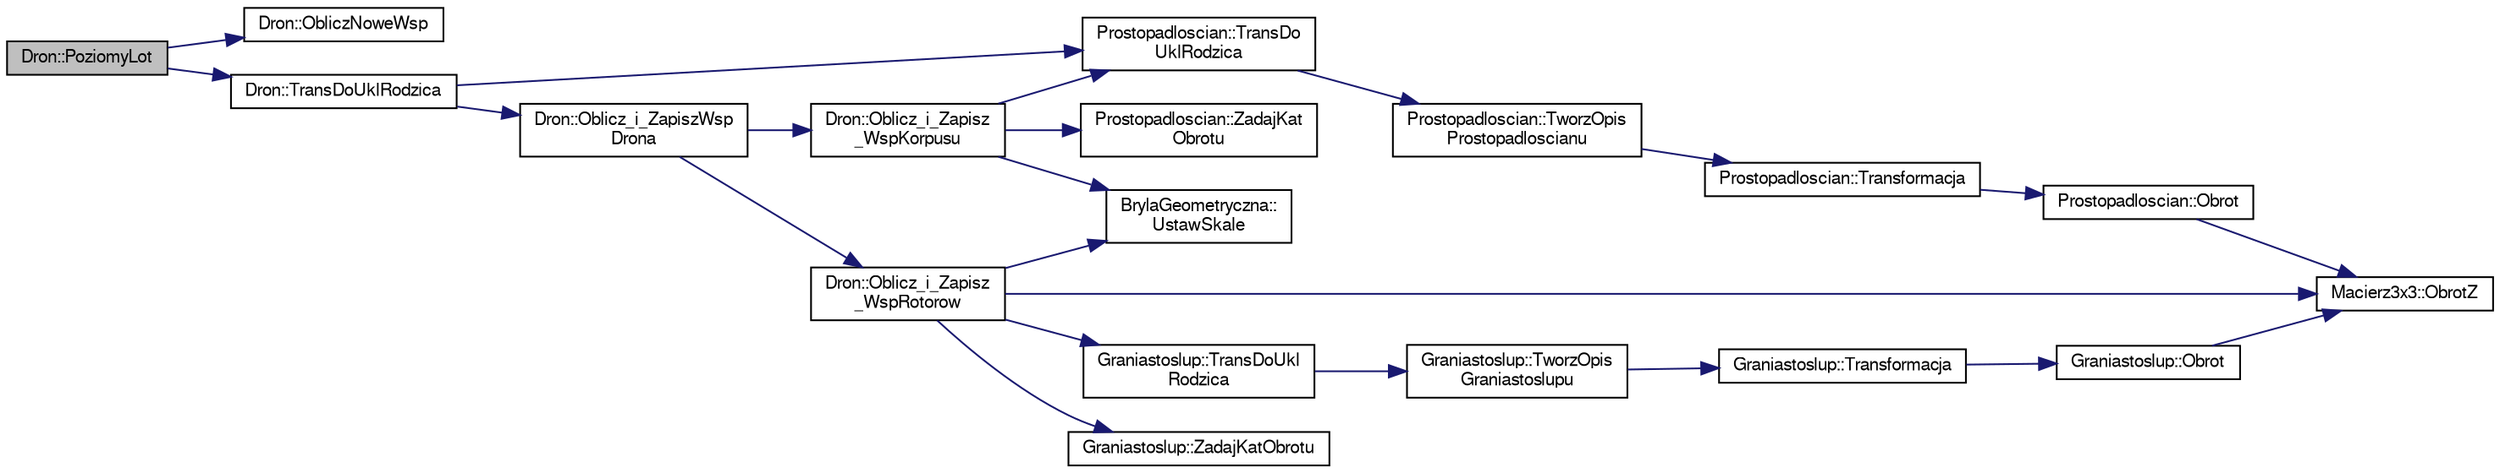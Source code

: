 digraph "Dron::PoziomyLot"
{
 // LATEX_PDF_SIZE
  edge [fontname="FreeSans",fontsize="10",labelfontname="FreeSans",labelfontsize="10"];
  node [fontname="FreeSans",fontsize="10",shape=record];
  rankdir="LR";
  Node1 [label="Dron::PoziomyLot",height=0.2,width=0.4,color="black", fillcolor="grey75", style="filled", fontcolor="black",tooltip="Metoda realizujaca animujace unoszenie drona."];
  Node1 -> Node2 [color="midnightblue",fontsize="10",style="solid",fontname="FreeSans"];
  Node2 [label="Dron::ObliczNoweWsp",height=0.2,width=0.4,color="black", fillcolor="white", style="filled",URL="$a00106.html#a4d1aa29cabcee8554a4712824fba7ede",tooltip="Metoda obliczajca wspolrzedne drona."];
  Node1 -> Node3 [color="midnightblue",fontsize="10",style="solid",fontname="FreeSans"];
  Node3 [label="Dron::TransDoUklRodzica",height=0.2,width=0.4,color="black", fillcolor="white", style="filled",URL="$a00106.html#aa0e058c1c55a73cccb4098d2b02bba27",tooltip="Metoda transformujaca."];
  Node3 -> Node4 [color="midnightblue",fontsize="10",style="solid",fontname="FreeSans"];
  Node4 [label="Dron::Oblicz_i_ZapiszWsp\lDrona",height=0.2,width=0.4,color="black", fillcolor="white", style="filled",URL="$a00106.html#a9cea5ba789e3ac0961846a77d909b552",tooltip="Metoda zapisujaca polozenie poszczegolnych wierzcholkow."];
  Node4 -> Node5 [color="midnightblue",fontsize="10",style="solid",fontname="FreeSans"];
  Node5 [label="Dron::Oblicz_i_Zapisz\l_WspKorpusu",height=0.2,width=0.4,color="black", fillcolor="white", style="filled",URL="$a00106.html#ae1fb7dd84aff0aee71199ab6e2ee2949",tooltip="Obliczajaca wspolrzedne korpusu drona."];
  Node5 -> Node6 [color="midnightblue",fontsize="10",style="solid",fontname="FreeSans"];
  Node6 [label="Prostopadloscian::TransDo\lUklRodzica",height=0.2,width=0.4,color="black", fillcolor="white", style="filled",URL="$a00130.html#a97065b4375d19d6f2bee4a610a425b4e",tooltip="Metoda przesuwajaca Prostopadloscian wzgledem Drona."];
  Node6 -> Node7 [color="midnightblue",fontsize="10",style="solid",fontname="FreeSans"];
  Node7 [label="Prostopadloscian::TworzOpis\lProstopadloscianu",height=0.2,width=0.4,color="black", fillcolor="white", style="filled",URL="$a00130.html#a8f37c33d08de805c7855b66fe46e901a",tooltip="Metoda tworzaca opis prostopadloscianu."];
  Node7 -> Node8 [color="midnightblue",fontsize="10",style="solid",fontname="FreeSans"];
  Node8 [label="Prostopadloscian::Transformacja",height=0.2,width=0.4,color="black", fillcolor="white", style="filled",URL="$a00130.html#a95a97faff0de26090510d6a32eb66295",tooltip="Metoda transformujaca prostopadloscia."];
  Node8 -> Node9 [color="midnightblue",fontsize="10",style="solid",fontname="FreeSans"];
  Node9 [label="Prostopadloscian::Obrot",height=0.2,width=0.4,color="black", fillcolor="white", style="filled",URL="$a00130.html#a0c8aa2b5c986329da5becc2b446d1866",tooltip="Metoda Obracajaca Prostopadloscian."];
  Node9 -> Node10 [color="midnightblue",fontsize="10",style="solid",fontname="FreeSans"];
  Node10 [label="Macierz3x3::ObrotZ",height=0.2,width=0.4,color="black", fillcolor="white", style="filled",URL="$a00122.html#ab0699c8f99fa17bbcc4a7c400bed506d",tooltip="Metoda generujaca macierz obrotu wokol osi OZ."];
  Node5 -> Node11 [color="midnightblue",fontsize="10",style="solid",fontname="FreeSans"];
  Node11 [label="BrylaGeometryczna::\lUstawSkale",height=0.2,width=0.4,color="black", fillcolor="white", style="filled",URL="$a00102.html#a9740f61b9dc0c3f8ca9fe2f3414e1e42",tooltip="Metoda ustawiajaca skale bryly."];
  Node5 -> Node12 [color="midnightblue",fontsize="10",style="solid",fontname="FreeSans"];
  Node12 [label="Prostopadloscian::ZadajKat\lObrotu",height=0.2,width=0.4,color="black", fillcolor="white", style="filled",URL="$a00130.html#af758517a3f2d1fbe62da6ab0dfc57adc",tooltip="Metody Transformujace."];
  Node4 -> Node13 [color="midnightblue",fontsize="10",style="solid",fontname="FreeSans"];
  Node13 [label="Dron::Oblicz_i_Zapisz\l_WspRotorow",height=0.2,width=0.4,color="black", fillcolor="white", style="filled",URL="$a00106.html#aca7c226602e49d6c233df6fdadaa8b4f",tooltip="Obliczajaca wspolrzedne rotorow drona."];
  Node13 -> Node10 [color="midnightblue",fontsize="10",style="solid",fontname="FreeSans"];
  Node13 -> Node14 [color="midnightblue",fontsize="10",style="solid",fontname="FreeSans"];
  Node14 [label="Graniastoslup::TransDoUkl\lRodzica",height=0.2,width=0.4,color="black", fillcolor="white", style="filled",URL="$a00118.html#a80691e151f45065f7cd520bea08406a5",tooltip="Metoda przesuwajaca Prostopadloscian wzgledem Drona."];
  Node14 -> Node15 [color="midnightblue",fontsize="10",style="solid",fontname="FreeSans"];
  Node15 [label="Graniastoslup::TworzOpis\lGraniastoslupu",height=0.2,width=0.4,color="black", fillcolor="white", style="filled",URL="$a00118.html#a3631a29ba93b0235069a0c57879a854b",tooltip="Metoda tworzaca opis prostopadloscianu."];
  Node15 -> Node16 [color="midnightblue",fontsize="10",style="solid",fontname="FreeSans"];
  Node16 [label="Graniastoslup::Transformacja",height=0.2,width=0.4,color="black", fillcolor="white", style="filled",URL="$a00118.html#a0c0db45c90aec72ad2d6e97a95f72ea7",tooltip="Metoda transformujaca prostopadloscia."];
  Node16 -> Node17 [color="midnightblue",fontsize="10",style="solid",fontname="FreeSans"];
  Node17 [label="Graniastoslup::Obrot",height=0.2,width=0.4,color="black", fillcolor="white", style="filled",URL="$a00118.html#a46ef0ef79e273d707017f59bc5512548",tooltip="Metoda Obracajaca Prostopadloscian."];
  Node17 -> Node10 [color="midnightblue",fontsize="10",style="solid",fontname="FreeSans"];
  Node13 -> Node11 [color="midnightblue",fontsize="10",style="solid",fontname="FreeSans"];
  Node13 -> Node18 [color="midnightblue",fontsize="10",style="solid",fontname="FreeSans"];
  Node18 [label="Graniastoslup::ZadajKatObrotu",height=0.2,width=0.4,color="black", fillcolor="white", style="filled",URL="$a00118.html#a38ed7e121d2b7a78650d1deee3fe1035",tooltip="Metody Transformujace."];
  Node3 -> Node6 [color="midnightblue",fontsize="10",style="solid",fontname="FreeSans"];
}

